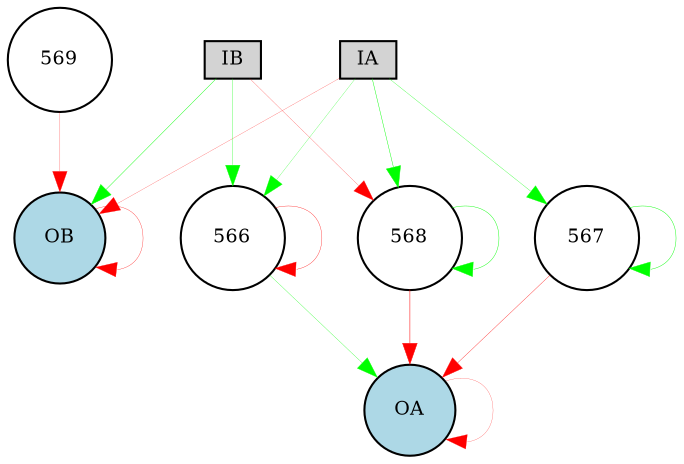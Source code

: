 digraph {
	node [fontsize=9 height=0.2 shape=circle width=0.2]
	IA [fillcolor=lightgray shape=box style=filled]
	IB [fillcolor=lightgray shape=box style=filled]
	OA [fillcolor=lightblue style=filled]
	OB [fillcolor=lightblue style=filled]
	567 [fillcolor=white style=filled]
	566 [fillcolor=white style=filled]
	568 [fillcolor=white style=filled]
	569 [fillcolor=white style=filled]
	IA -> 566 [color=green penwidth=0.10758021104147313 style=solid]
	IA -> 567 [color=green penwidth=0.13979780794628682 style=solid]
	IA -> 568 [color=green penwidth=0.20947872021388858 style=solid]
	IB -> 566 [color=green penwidth=0.14438491158485345 style=solid]
	IB -> 568 [color=red penwidth=0.1 style=solid]
	566 -> OA [color=green penwidth=0.13617014617993772 style=solid]
	567 -> OA [color=red penwidth=0.15886893128830057 style=solid]
	568 -> OA [color=red penwidth=0.24281406951038367 style=solid]
	569 -> OB [color=red penwidth=0.10693936992264687 style=solid]
	IA -> OB [color=red penwidth=0.1 style=solid]
	IB -> OB [color=green penwidth=0.20232821265517922 style=solid]
	OA -> OA [color=red penwidth=0.1 style=solid]
	OB -> OB [color=red penwidth=0.1464077206488203 style=solid]
	566 -> 566 [color=red penwidth=0.15942393109751912 style=solid]
	567 -> 567 [color=green penwidth=0.20558002013945853 style=solid]
	568 -> 568 [color=green penwidth=0.2035938030229557 style=solid]
}
